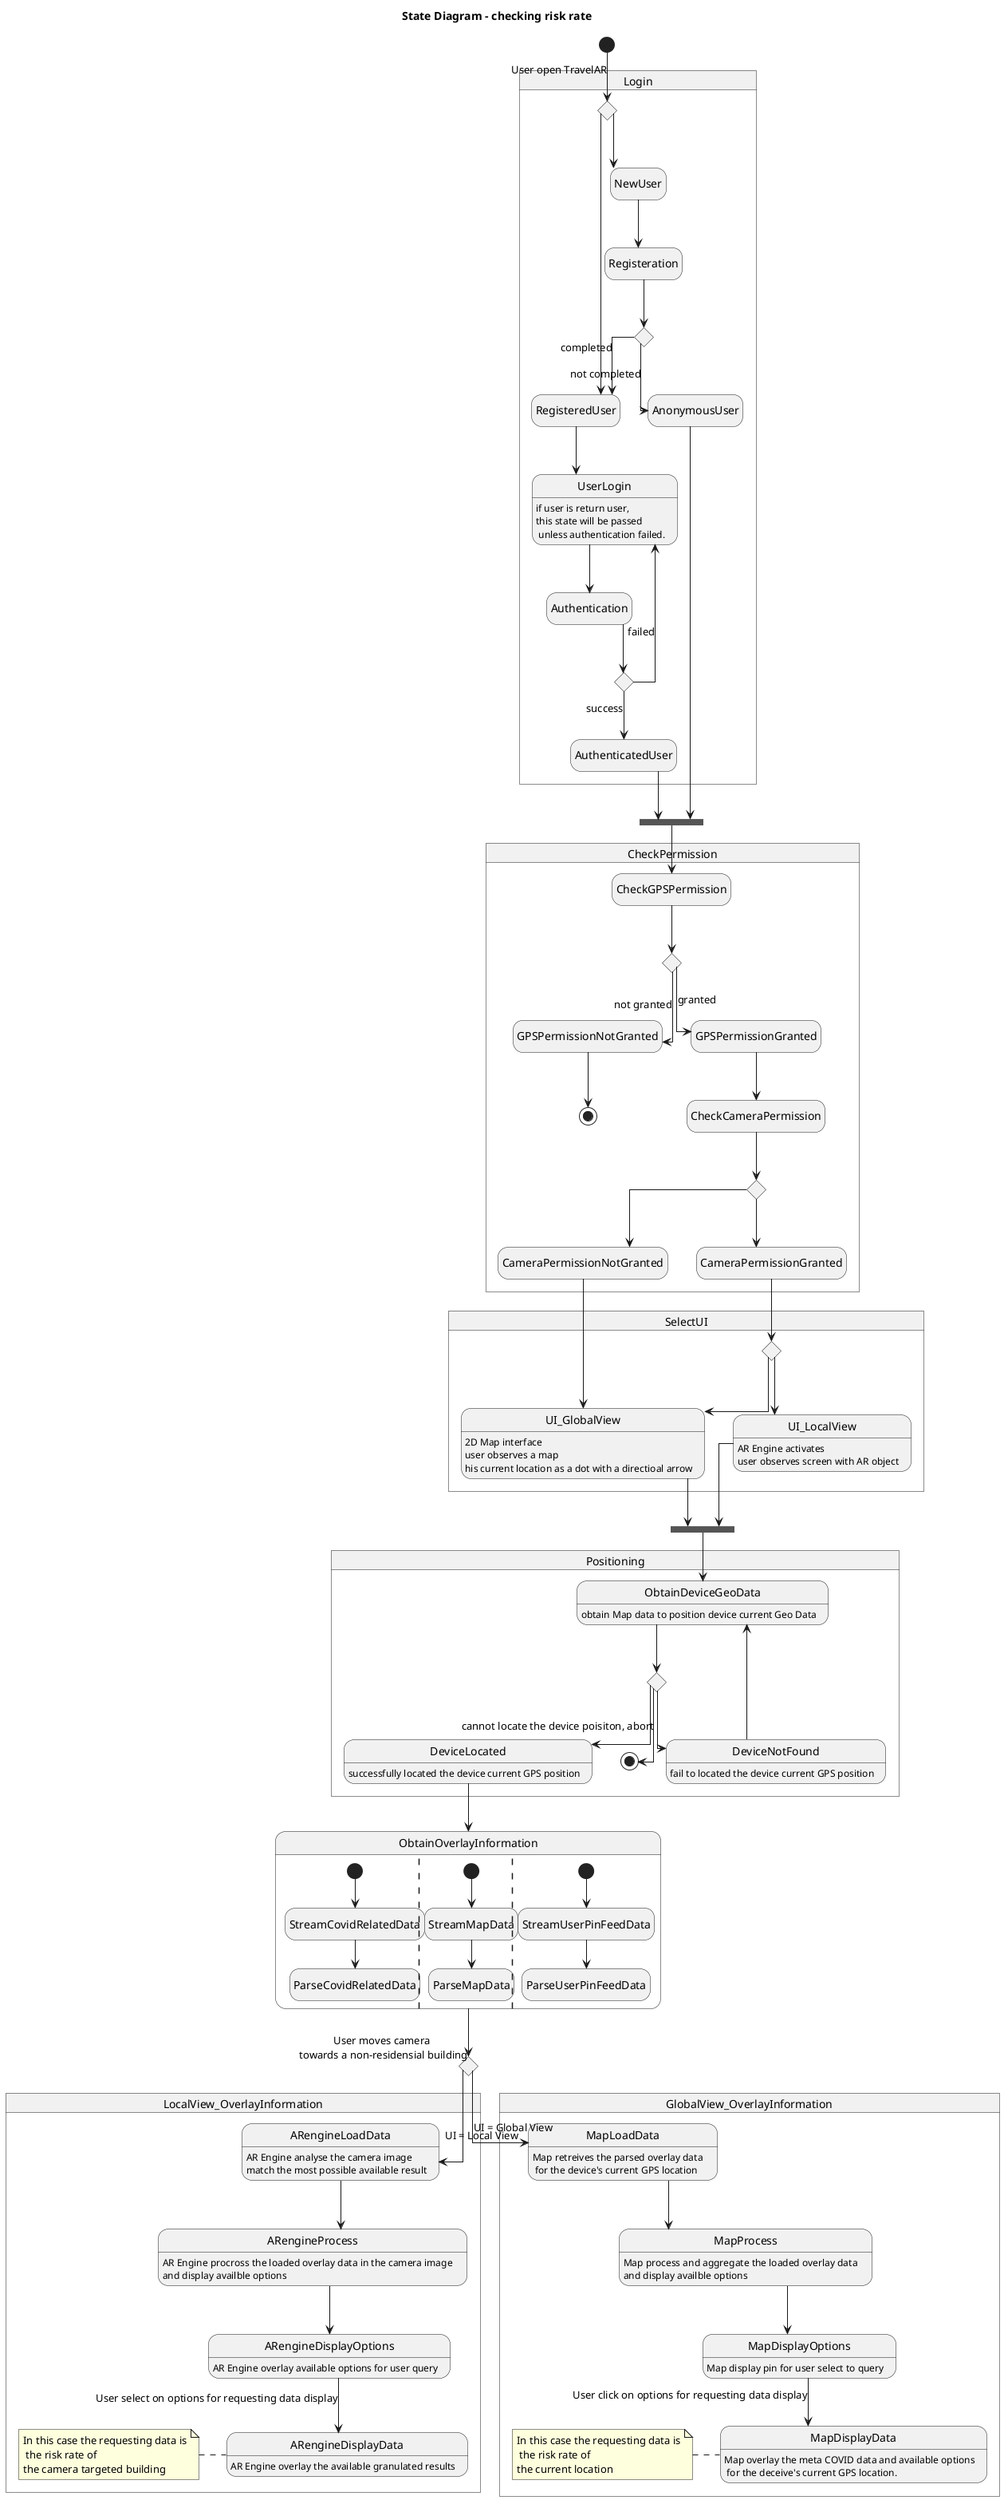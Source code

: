 @startuml BUS-B8-stateDia1

skinparam Style strictuml
' skinparam defaultTextAlignment center
' skinparam SequenceMessageAlign direction
skinparam linetype ortho 

hide empty description
' scale 1000 width

title State Diagram - checking risk rate 
' left to right direction

state Login {
  state UserType <<choice>>
  state NewUser
  state RegisteredUser
  state Registeration
  state RegChoice <<choice>>
  state UserLogin: if user is return user, \nthis state will be passed\n unless authentication failed.
  state Authentication
  state AuthResult <<choice>>
  
  UserType --> RegisteredUser
  RegisteredUser --> UserLogin
  UserLogin --> Authentication
  
  UserType --> NewUser
  NewUser --> Registeration
  Registeration --> RegChoice
  RegChoice --> RegisteredUser: completed
  RegChoice --> AnonymousUser: not completed

  Authentication --> AuthResult
  AuthResult --> AuthenticatedUser : success 
  AuthResult --> UserLogin: failed
}

state CheckPermission {
    state GPSPermissionChoice <<choice>>
    state CameraPermissionChoice <<choice>>
    CheckGPSPermission --> GPSPermissionChoice
    GPSPermissionChoice --> GPSPermissionNotGranted: not granted
    GPSPermissionNotGranted --> [*]
    GPSPermissionChoice --> GPSPermissionGranted: granted
    GPSPermissionGranted --> CheckCameraPermission
    CheckCameraPermission --> CameraPermissionChoice
    CameraPermissionChoice --> CameraPermissionNotGranted
    CameraPermissionChoice --> CameraPermissionGranted
}

state SelectUI {
  state UIChoice <<choice>>
  state UI_LocalView: AR Engine activates\nuser observes screen with AR object
  state UI_GlobalView: 2D Map interface\nuser observes a map\nhis current location as a dot with a directioal arrow
  UIChoice --> UI_LocalView
  UIChoice --> UI_GlobalView
}


state Positioning {
    state ObtainDeviceGeoData: obtain Map data to position device current Geo Data
    state ObtainDataResult  <<choice>>
    state DeviceLocated: successfully located the device current GPS position
    state DeviceNotFound: fail to located the device current GPS position
    ' [*] --> ObtainDeviceGeoData
    ObtainDeviceGeoData --> ObtainDataResult 
    ObtainDataResult --> DeviceNotFound
    DeviceNotFound --> ObtainDeviceGeoData
    ObtainDataResult --> DeviceLocated
    ObtainDataResult --> [*]: cannot locate the device poisiton, abort
}

state ObtainOverlayInformation {
  [*] --> StreamCovidRelatedData
  StreamCovidRelatedData --> ParseCovidRelatedData
  ||
  [*] --> StreamMapData
  StreamMapData --> ParseMapData
  ||
  [*] --> StreamUserPinFeedData
  StreamUserPinFeedData --> ParseUserPinFeedData
}

state LocalView_OverlayInformation {
  state ARengineLoadData: AR Engine analyse the camera image\nmatch the most possible available result
  state ARengineProcess: AR Engine procross the loaded overlay data in the camera image \nand display availble options
  state ARengineDisplayOptions: AR Engine overlay available options for user query 
  state ARengineDisplayData:  AR Engine overlay the available granulated results

  ARengineLoadData --> ARengineProcess
  ARengineProcess --> ARengineDisplayOptions
  ARengineDisplayOptions --> ARengineDisplayData: User select on options for requesting data display
  note left of ARengineDisplayData: In this case the requesting data is\n the risk rate of \nthe camera targeted building
}

state GlobalView_OverlayInformation {
  state MapLoadData: Map retreives the parsed overlay data \n for the device's current GPS location
  state MapProcess: Map process and aggregate the loaded overlay data \nand display availble options
  state MapDisplayOptions: Map display pin for user select to query
  state MapDisplayData:  Map overlay the meta COVID data and available options\n for the deceive's current GPS location.
  
  MapLoadData --> MapProcess
  MapProcess --> MapDisplayOptions
  MapDisplayOptions--> MapDisplayData: User click on options for requesting data display
  note left of MapDisplayData: In this case the requesting data is\n the risk rate of \nthe current location
}


[*] --> UserType: User open TravelAR
state usersJoin <<join>>
state uiJoin <<join>>
AnonymousUser --> usersJoin
AuthenticatedUser --> usersJoin
usersJoin --> CheckGPSPermission
CameraPermissionNotGranted --> UI_GlobalView
CameraPermissionGranted --> UIChoice
UI_GlobalView --> uiJoin
UI_LocalView --> uiJoin
uiJoin --> ObtainDeviceGeoData
DeviceLocated --> ObtainOverlayInformation
state checkUIchoice <<choice>>
ObtainOverlayInformation --> checkUIchoice: User moves camera \ntowards a non-residensial building
checkUIchoice --> ARengineLoadData: UI = Local View
checkUIchoice --> MapLoadData: UI = Global View
' UICond


' UserType --> entry1: old user
' oldNewUser --> entry2: new user
' exitA --> Foo
' Foo1 --> entry2
@enduml